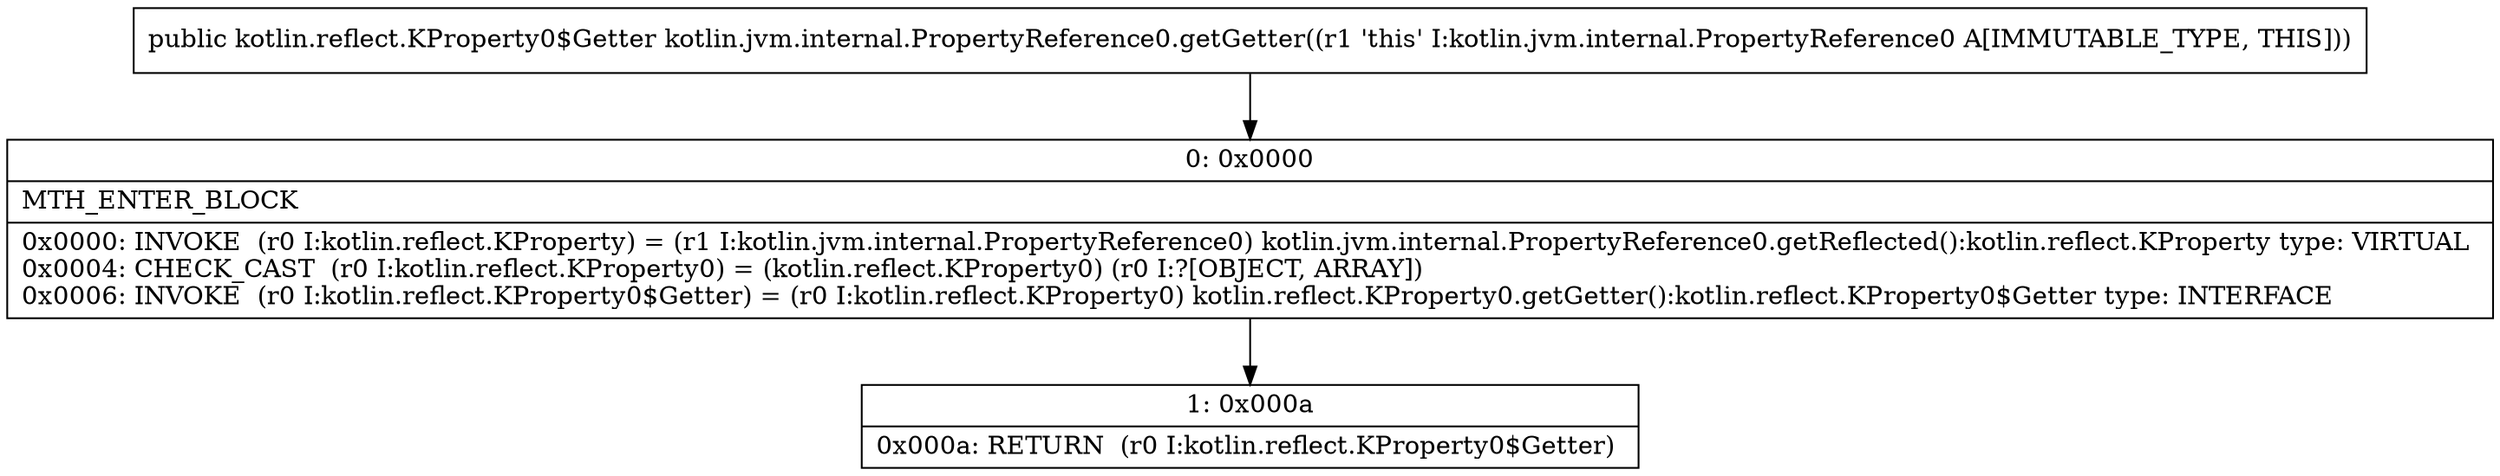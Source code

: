digraph "CFG forkotlin.jvm.internal.PropertyReference0.getGetter()Lkotlin\/reflect\/KProperty0$Getter;" {
Node_0 [shape=record,label="{0\:\ 0x0000|MTH_ENTER_BLOCK\l|0x0000: INVOKE  (r0 I:kotlin.reflect.KProperty) = (r1 I:kotlin.jvm.internal.PropertyReference0) kotlin.jvm.internal.PropertyReference0.getReflected():kotlin.reflect.KProperty type: VIRTUAL \l0x0004: CHECK_CAST  (r0 I:kotlin.reflect.KProperty0) = (kotlin.reflect.KProperty0) (r0 I:?[OBJECT, ARRAY]) \l0x0006: INVOKE  (r0 I:kotlin.reflect.KProperty0$Getter) = (r0 I:kotlin.reflect.KProperty0) kotlin.reflect.KProperty0.getGetter():kotlin.reflect.KProperty0$Getter type: INTERFACE \l}"];
Node_1 [shape=record,label="{1\:\ 0x000a|0x000a: RETURN  (r0 I:kotlin.reflect.KProperty0$Getter) \l}"];
MethodNode[shape=record,label="{public kotlin.reflect.KProperty0$Getter kotlin.jvm.internal.PropertyReference0.getGetter((r1 'this' I:kotlin.jvm.internal.PropertyReference0 A[IMMUTABLE_TYPE, THIS])) }"];
MethodNode -> Node_0;
Node_0 -> Node_1;
}

